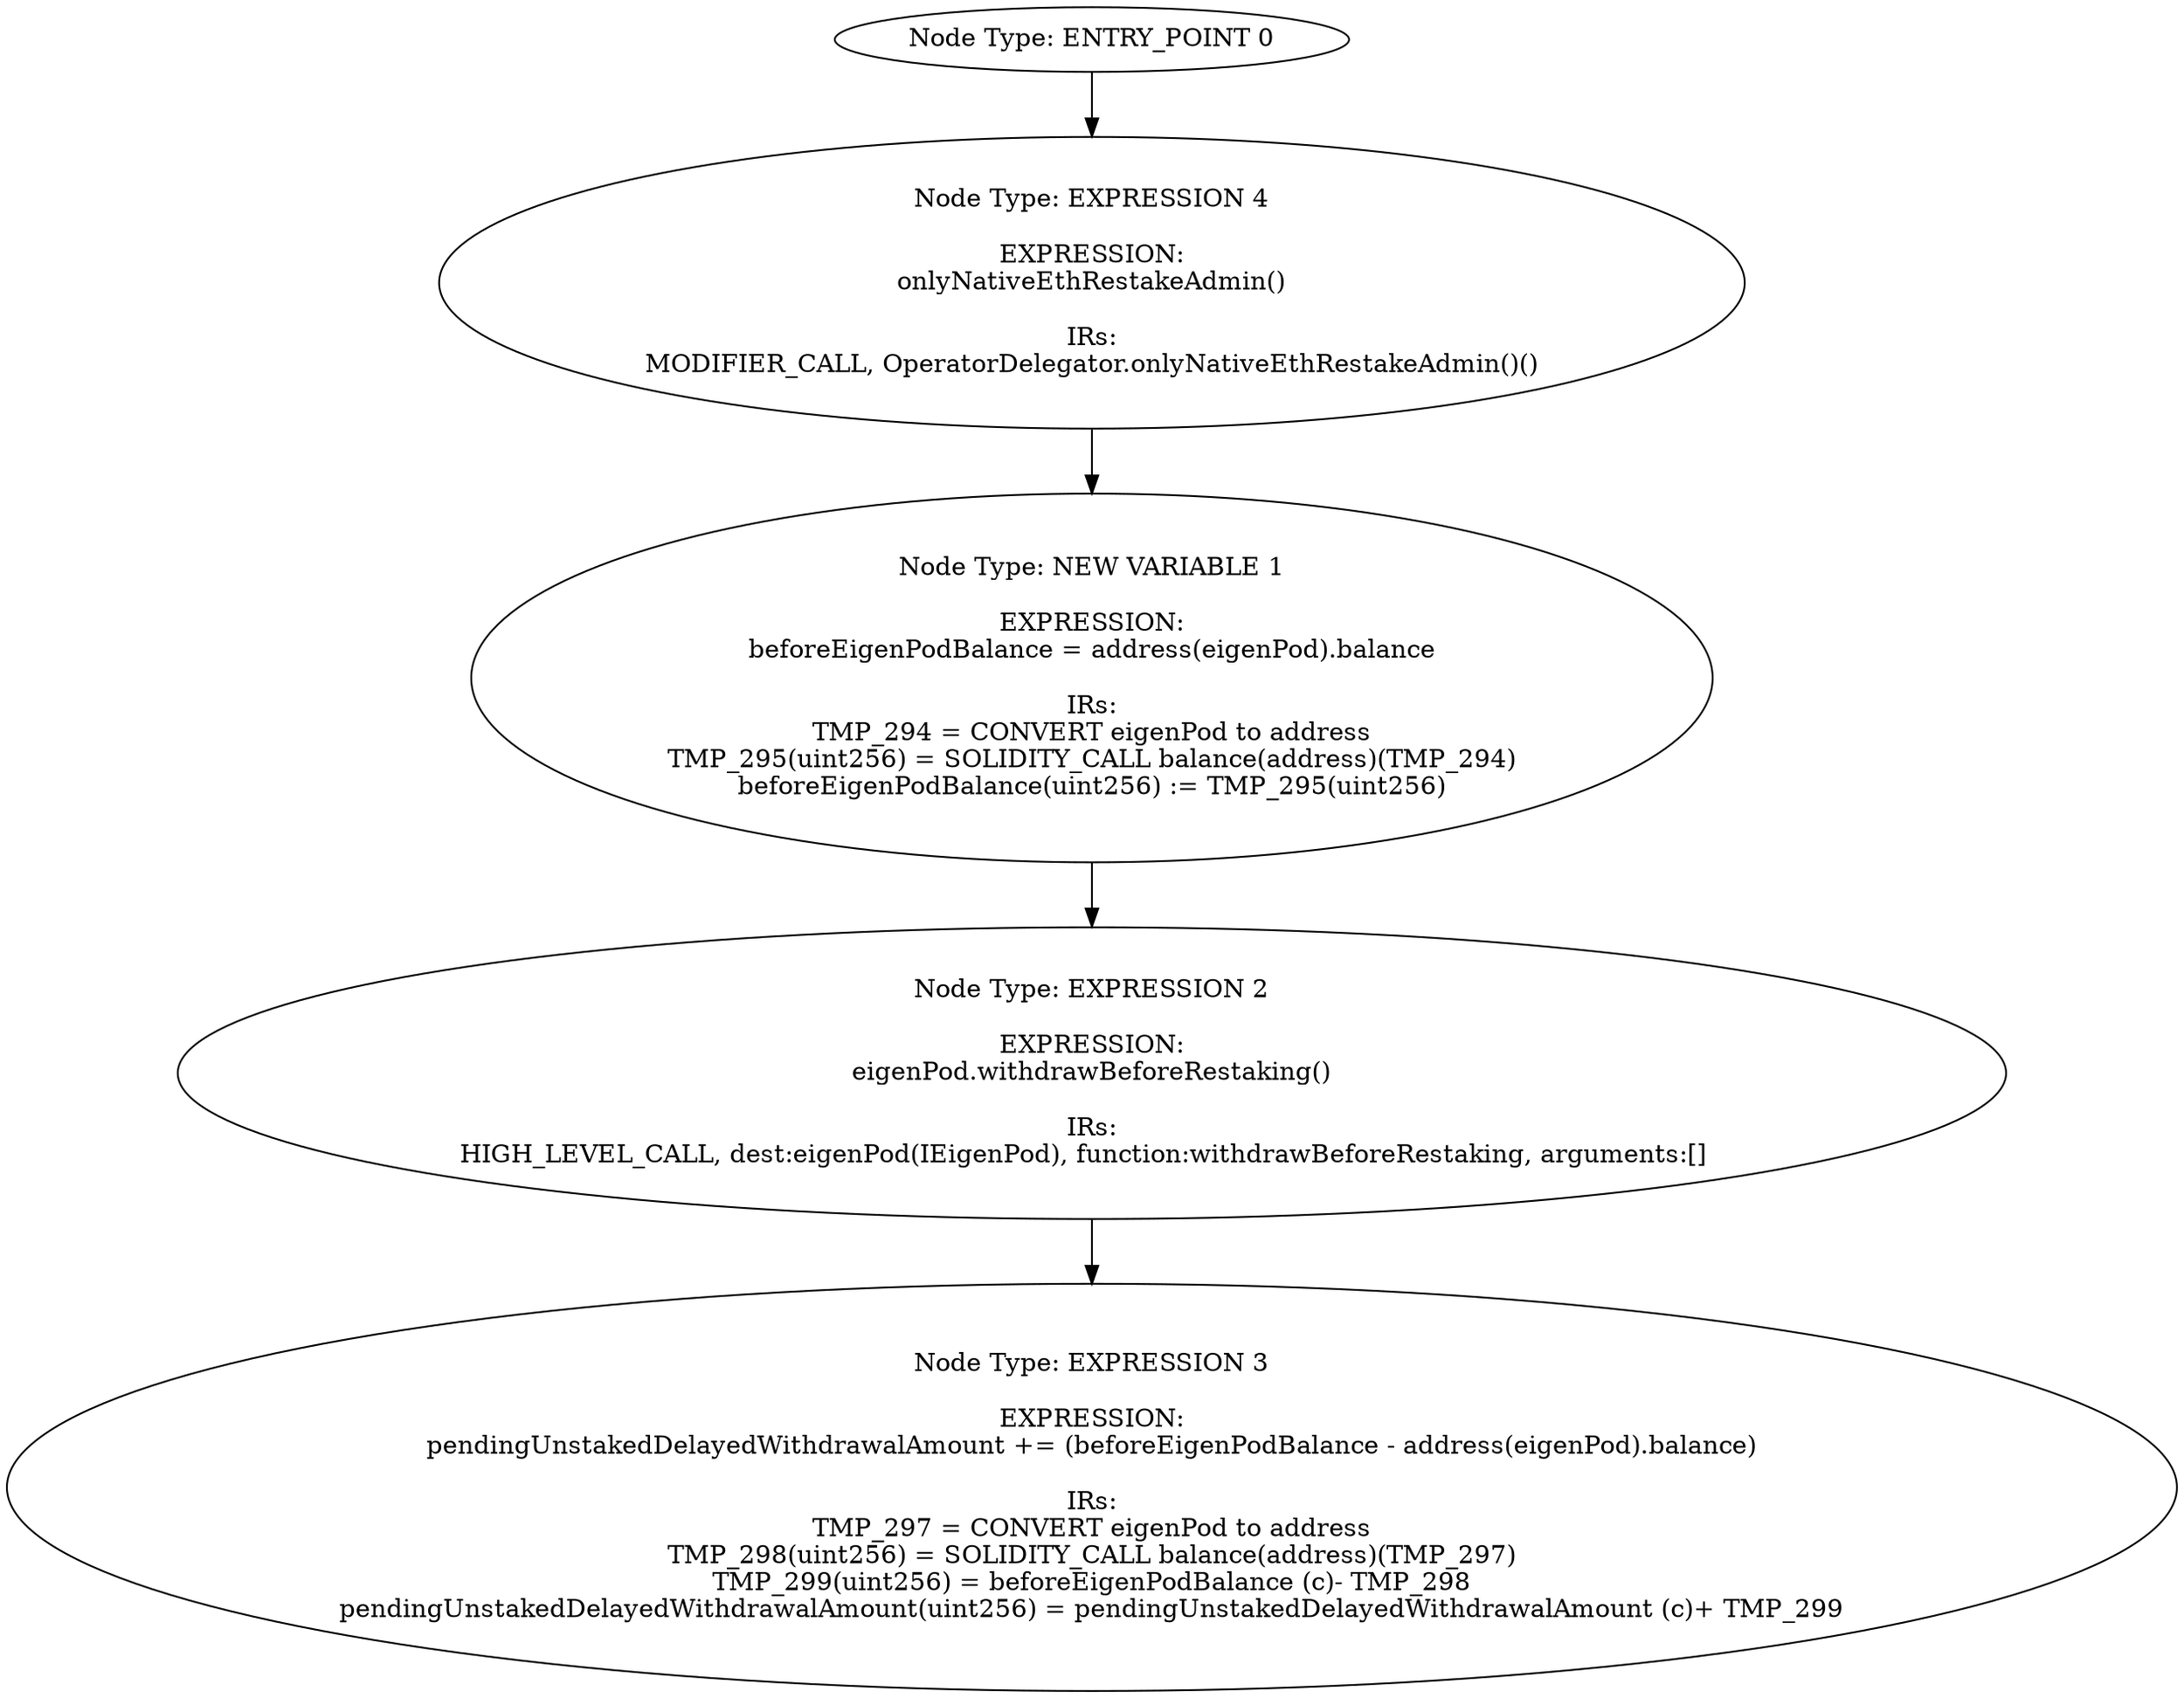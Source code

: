 digraph{
0[label="Node Type: ENTRY_POINT 0
"];
0->4;
1[label="Node Type: NEW VARIABLE 1

EXPRESSION:
beforeEigenPodBalance = address(eigenPod).balance

IRs:
TMP_294 = CONVERT eigenPod to address
TMP_295(uint256) = SOLIDITY_CALL balance(address)(TMP_294)
beforeEigenPodBalance(uint256) := TMP_295(uint256)"];
1->2;
2[label="Node Type: EXPRESSION 2

EXPRESSION:
eigenPod.withdrawBeforeRestaking()

IRs:
HIGH_LEVEL_CALL, dest:eigenPod(IEigenPod), function:withdrawBeforeRestaking, arguments:[]  "];
2->3;
3[label="Node Type: EXPRESSION 3

EXPRESSION:
pendingUnstakedDelayedWithdrawalAmount += (beforeEigenPodBalance - address(eigenPod).balance)

IRs:
TMP_297 = CONVERT eigenPod to address
TMP_298(uint256) = SOLIDITY_CALL balance(address)(TMP_297)
TMP_299(uint256) = beforeEigenPodBalance (c)- TMP_298
pendingUnstakedDelayedWithdrawalAmount(uint256) = pendingUnstakedDelayedWithdrawalAmount (c)+ TMP_299"];
4[label="Node Type: EXPRESSION 4

EXPRESSION:
onlyNativeEthRestakeAdmin()

IRs:
MODIFIER_CALL, OperatorDelegator.onlyNativeEthRestakeAdmin()()"];
4->1;
}
